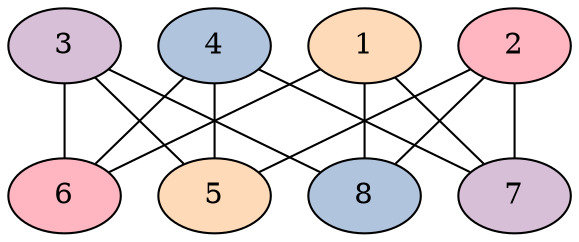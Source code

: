 // Хроматическое число: 4
graph G {
    1 [style=filled, fillcolor=peachpuff];
    6 [style=filled, fillcolor=lightpink];
    5 [style=filled, fillcolor=peachpuff];
    3 [style=filled, fillcolor=thistle];
    8 [style=filled, fillcolor=lightsteelblue];
    2 [style=filled, fillcolor=lightpink];
    7 [style=filled, fillcolor=thistle];
    4 [style=filled, fillcolor=lightsteelblue];
    4 -- 7;
    4 -- 5;
    4 -- 6;
    3 -- 8;
    3 -- 6;
    3 -- 5;
    2 -- 5;
    2 -- 7;
    2 -- 8;
    1 -- 6;
    1 -- 7;
    1 -- 8;
}
